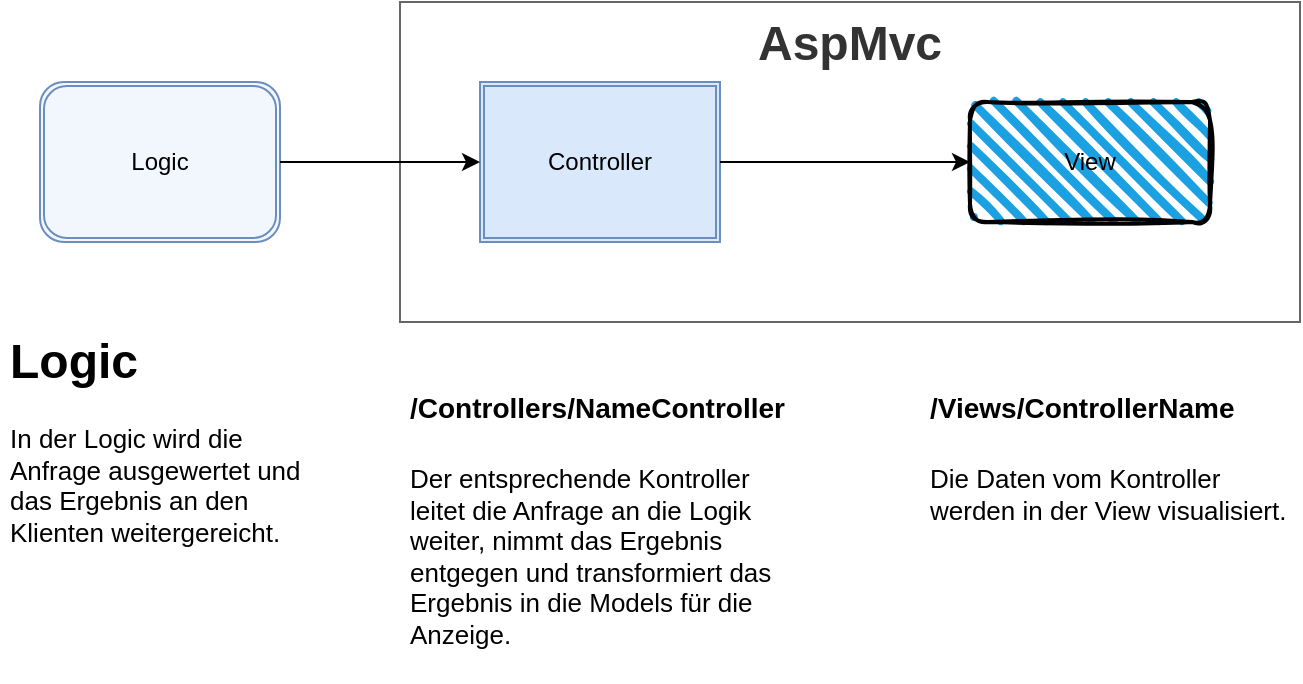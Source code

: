 <mxfile version="16.5.4" type="device"><diagram id="4VS_Qf72a-Q_ZQmoFZgU" name="AspMvcDataFlow"><mxGraphModel dx="2574" dy="1481" grid="1" gridSize="10" guides="1" tooltips="1" connect="1" arrows="1" fold="1" page="1" pageScale="1" pageWidth="1169" pageHeight="827" math="0" shadow="0"><root><mxCell id="0"/><mxCell id="1" parent="0"/><mxCell id="_u4xTMMUQyj5iP1WNErg-11" value="&lt;font style=&quot;font-size: 24px&quot;&gt;&lt;b&gt;AspMvc&lt;/b&gt;&lt;/font&gt;" style="rounded=0;whiteSpace=wrap;html=1;verticalAlign=top;fillColor=#FFFFFF;fontColor=#333333;strokeColor=#666666;" parent="1" vertex="1"><mxGeometry x="380" y="160" width="450" height="160" as="geometry"/></mxCell><mxCell id="_u4xTMMUQyj5iP1WNErg-1" value="Logic" style="shape=ext;double=1;rounded=1;whiteSpace=wrap;html=1;fillColor=#F2F7FD;strokeColor=#6c8ebf;" parent="1" vertex="1"><mxGeometry x="200" y="200" width="120" height="80" as="geometry"/></mxCell><mxCell id="_u4xTMMUQyj5iP1WNErg-3" value="View" style="rounded=1;whiteSpace=wrap;html=1;strokeWidth=2;fillWeight=4;hachureGap=8;hachureAngle=45;fillColor=#1ba1e2;sketch=1;" parent="1" vertex="1"><mxGeometry x="665" y="210" width="120" height="60" as="geometry"/></mxCell><mxCell id="_u4xTMMUQyj5iP1WNErg-2" value="Controller" style="shape=ext;double=1;rounded=0;whiteSpace=wrap;html=1;fillColor=#dae8fc;strokeColor=#6c8ebf;" parent="1" vertex="1"><mxGeometry x="420" y="200" width="120" height="80" as="geometry"/></mxCell><mxCell id="_u4xTMMUQyj5iP1WNErg-4" value="" style="endArrow=classic;html=1;rounded=0;exitX=1;exitY=0.5;exitDx=0;exitDy=0;entryX=0;entryY=0.5;entryDx=0;entryDy=0;" parent="1" source="_u4xTMMUQyj5iP1WNErg-1" target="_u4xTMMUQyj5iP1WNErg-2" edge="1"><mxGeometry width="50" height="50" relative="1" as="geometry"><mxPoint x="520" y="420" as="sourcePoint"/><mxPoint x="570" y="370" as="targetPoint"/></mxGeometry></mxCell><mxCell id="_u4xTMMUQyj5iP1WNErg-5" value="" style="endArrow=classic;html=1;rounded=0;exitX=1;exitY=0.5;exitDx=0;exitDy=0;entryX=0;entryY=0.5;entryDx=0;entryDy=0;" parent="1" source="_u4xTMMUQyj5iP1WNErg-2" target="_u4xTMMUQyj5iP1WNErg-3" edge="1"><mxGeometry width="50" height="50" relative="1" as="geometry"><mxPoint x="600" y="480" as="sourcePoint"/><mxPoint x="650" y="430" as="targetPoint"/></mxGeometry></mxCell><mxCell id="_u4xTMMUQyj5iP1WNErg-7" value="&lt;h1&gt;&lt;span&gt;Logic&lt;/span&gt;&lt;/h1&gt;&lt;div&gt;&lt;font style=&quot;font-size: 13px&quot;&gt;In der Logic wird die Anfrage ausgewertet und das Ergebnis an den Klienten weitergereicht.&lt;/font&gt;&lt;/div&gt;" style="text;html=1;strokeColor=none;fillColor=none;spacing=5;spacingTop=-20;whiteSpace=wrap;overflow=hidden;rounded=0;" parent="1" vertex="1"><mxGeometry x="180" y="320" width="160" height="120" as="geometry"/></mxCell><mxCell id="_u4xTMMUQyj5iP1WNErg-8" value="&lt;h1&gt;&lt;font style=&quot;font-size: 14px&quot;&gt;/Controllers/NameController&lt;/font&gt;&lt;/h1&gt;&lt;div&gt;&lt;font style=&quot;font-size: 13px&quot;&gt;Der entsprechende Kontroller leitet die Anfrage an die Logik weiter, nimmt das Ergebnis entgegen und transformiert das Ergebnis in die Models für die Anzeige.&lt;/font&gt;&lt;/div&gt;" style="text;html=1;strokeColor=none;fillColor=none;spacing=5;spacingTop=-20;whiteSpace=wrap;overflow=hidden;rounded=0;" parent="1" vertex="1"><mxGeometry x="380" y="340" width="200" height="160" as="geometry"/></mxCell><mxCell id="_u4xTMMUQyj5iP1WNErg-9" value="&lt;h1&gt;&lt;font style=&quot;font-size: 14px&quot;&gt;/Views/ControllerName&lt;/font&gt;&lt;/h1&gt;&lt;div&gt;&lt;font style=&quot;font-size: 13px&quot;&gt;Die Daten vom Kontroller werden in der View visualisiert.&lt;/font&gt;&lt;/div&gt;" style="text;html=1;strokeColor=none;fillColor=none;spacing=5;spacingTop=-20;whiteSpace=wrap;overflow=hidden;rounded=0;" parent="1" vertex="1"><mxGeometry x="640" y="340" width="190" height="120" as="geometry"/></mxCell></root></mxGraphModel></diagram></mxfile>
